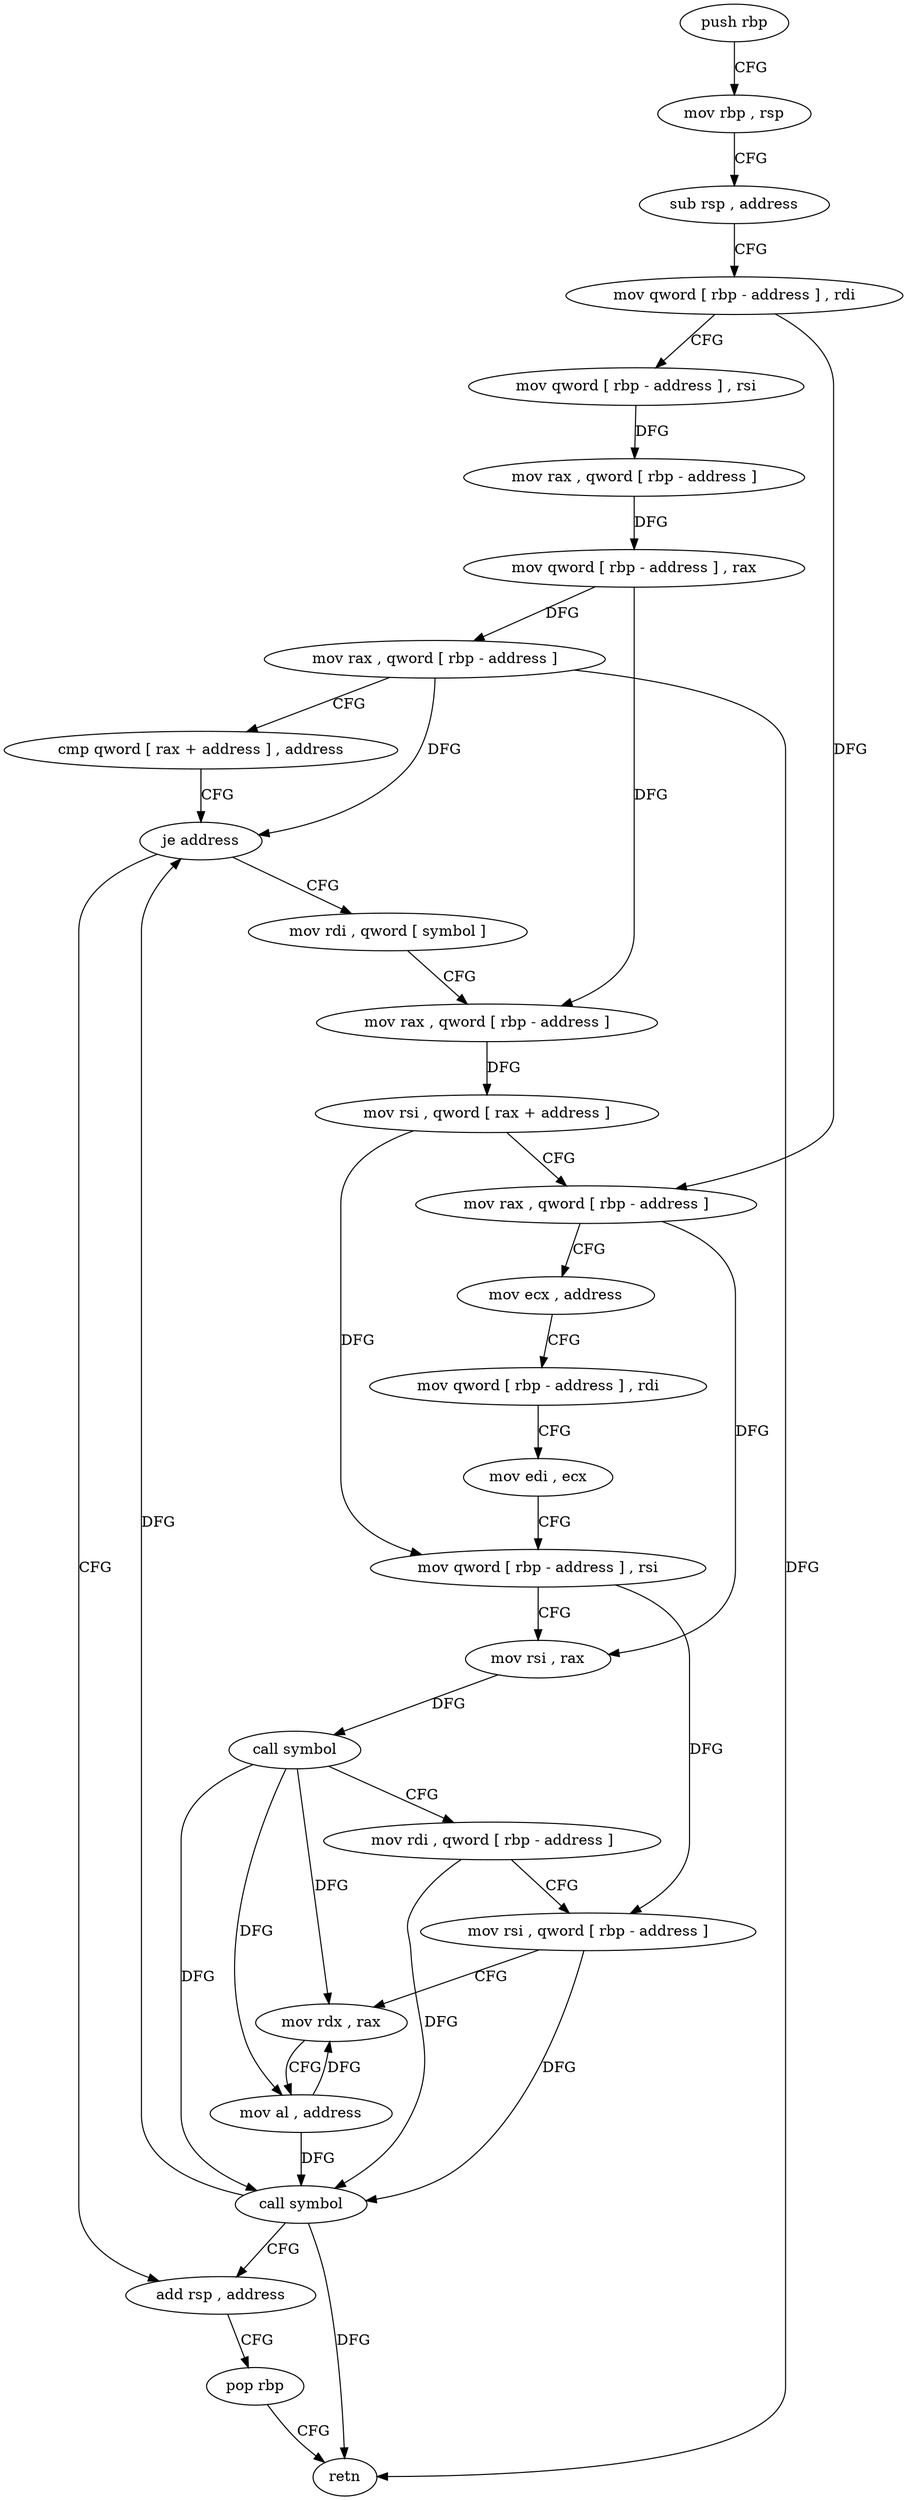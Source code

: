 digraph "func" {
"4203936" [label = "push rbp" ]
"4203937" [label = "mov rbp , rsp" ]
"4203940" [label = "sub rsp , address" ]
"4203944" [label = "mov qword [ rbp - address ] , rdi" ]
"4203948" [label = "mov qword [ rbp - address ] , rsi" ]
"4203952" [label = "mov rax , qword [ rbp - address ]" ]
"4203956" [label = "mov qword [ rbp - address ] , rax" ]
"4203960" [label = "mov rax , qword [ rbp - address ]" ]
"4203964" [label = "cmp qword [ rax + address ] , address" ]
"4203969" [label = "je address" ]
"4204036" [label = "add rsp , address" ]
"4203975" [label = "mov rdi , qword [ symbol ]" ]
"4204040" [label = "pop rbp" ]
"4204041" [label = "retn" ]
"4203983" [label = "mov rax , qword [ rbp - address ]" ]
"4203987" [label = "mov rsi , qword [ rax + address ]" ]
"4203991" [label = "mov rax , qword [ rbp - address ]" ]
"4203995" [label = "mov ecx , address" ]
"4204000" [label = "mov qword [ rbp - address ] , rdi" ]
"4204004" [label = "mov edi , ecx" ]
"4204006" [label = "mov qword [ rbp - address ] , rsi" ]
"4204010" [label = "mov rsi , rax" ]
"4204013" [label = "call symbol" ]
"4204018" [label = "mov rdi , qword [ rbp - address ]" ]
"4204022" [label = "mov rsi , qword [ rbp - address ]" ]
"4204026" [label = "mov rdx , rax" ]
"4204029" [label = "mov al , address" ]
"4204031" [label = "call symbol" ]
"4203936" -> "4203937" [ label = "CFG" ]
"4203937" -> "4203940" [ label = "CFG" ]
"4203940" -> "4203944" [ label = "CFG" ]
"4203944" -> "4203948" [ label = "CFG" ]
"4203944" -> "4203991" [ label = "DFG" ]
"4203948" -> "4203952" [ label = "DFG" ]
"4203952" -> "4203956" [ label = "DFG" ]
"4203956" -> "4203960" [ label = "DFG" ]
"4203956" -> "4203983" [ label = "DFG" ]
"4203960" -> "4203964" [ label = "CFG" ]
"4203960" -> "4203969" [ label = "DFG" ]
"4203960" -> "4204041" [ label = "DFG" ]
"4203964" -> "4203969" [ label = "CFG" ]
"4203969" -> "4204036" [ label = "CFG" ]
"4203969" -> "4203975" [ label = "CFG" ]
"4204036" -> "4204040" [ label = "CFG" ]
"4203975" -> "4203983" [ label = "CFG" ]
"4204040" -> "4204041" [ label = "CFG" ]
"4203983" -> "4203987" [ label = "DFG" ]
"4203987" -> "4203991" [ label = "CFG" ]
"4203987" -> "4204006" [ label = "DFG" ]
"4203991" -> "4203995" [ label = "CFG" ]
"4203991" -> "4204010" [ label = "DFG" ]
"4203995" -> "4204000" [ label = "CFG" ]
"4204000" -> "4204004" [ label = "CFG" ]
"4204004" -> "4204006" [ label = "CFG" ]
"4204006" -> "4204010" [ label = "CFG" ]
"4204006" -> "4204022" [ label = "DFG" ]
"4204010" -> "4204013" [ label = "DFG" ]
"4204013" -> "4204018" [ label = "CFG" ]
"4204013" -> "4204026" [ label = "DFG" ]
"4204013" -> "4204029" [ label = "DFG" ]
"4204013" -> "4204031" [ label = "DFG" ]
"4204018" -> "4204022" [ label = "CFG" ]
"4204018" -> "4204031" [ label = "DFG" ]
"4204022" -> "4204026" [ label = "CFG" ]
"4204022" -> "4204031" [ label = "DFG" ]
"4204026" -> "4204029" [ label = "CFG" ]
"4204029" -> "4204031" [ label = "DFG" ]
"4204029" -> "4204026" [ label = "DFG" ]
"4204031" -> "4204036" [ label = "CFG" ]
"4204031" -> "4203969" [ label = "DFG" ]
"4204031" -> "4204041" [ label = "DFG" ]
}
